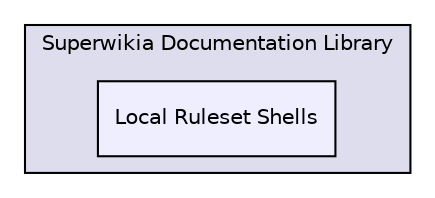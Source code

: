 digraph "Superwikia-Alpha-Codebase/Superwikia-Documentation-Library/Superwikia Documentation Library/Local Ruleset Shells" {
  compound=true
  node [ fontsize="10", fontname="Helvetica"];
  edge [ labelfontsize="10", labelfontname="Helvetica"];
  subgraph clusterdir_112d5142b4f05e8052401605fb977884 {
    graph [ bgcolor="#ddddee", pencolor="black", label="Superwikia Documentation Library" fontname="Helvetica", fontsize="10", URL="dir_112d5142b4f05e8052401605fb977884.html"]
  dir_b32f644a543378665666c679bc81c323 [shape=box, label="Local Ruleset Shells", style="filled", fillcolor="#eeeeff", pencolor="black", URL="dir_b32f644a543378665666c679bc81c323.html"];
  }
}
